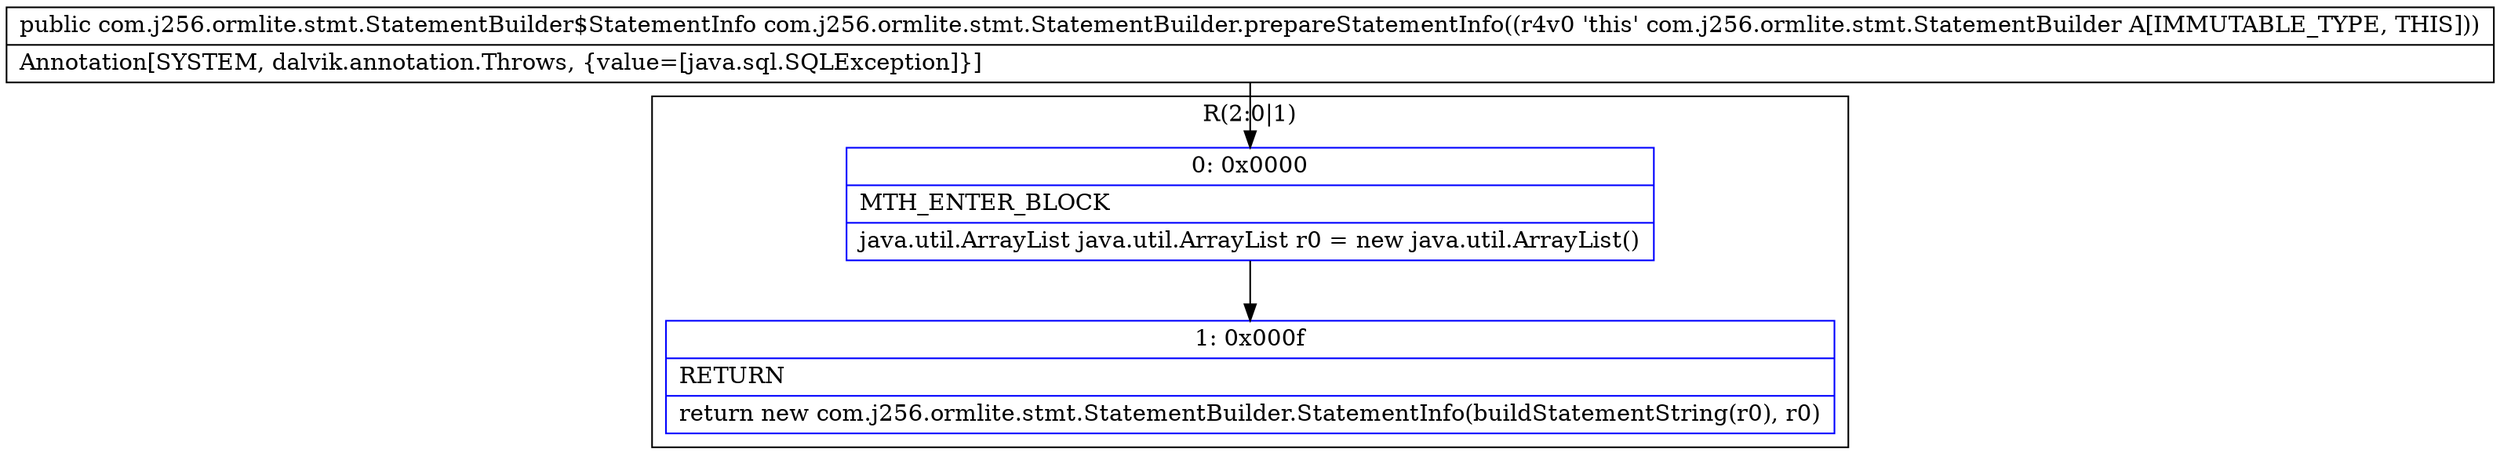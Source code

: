 digraph "CFG forcom.j256.ormlite.stmt.StatementBuilder.prepareStatementInfo()Lcom\/j256\/ormlite\/stmt\/StatementBuilder$StatementInfo;" {
subgraph cluster_Region_494036031 {
label = "R(2:0|1)";
node [shape=record,color=blue];
Node_0 [shape=record,label="{0\:\ 0x0000|MTH_ENTER_BLOCK\l|java.util.ArrayList java.util.ArrayList r0 = new java.util.ArrayList()\l}"];
Node_1 [shape=record,label="{1\:\ 0x000f|RETURN\l|return new com.j256.ormlite.stmt.StatementBuilder.StatementInfo(buildStatementString(r0), r0)\l}"];
}
MethodNode[shape=record,label="{public com.j256.ormlite.stmt.StatementBuilder$StatementInfo com.j256.ormlite.stmt.StatementBuilder.prepareStatementInfo((r4v0 'this' com.j256.ormlite.stmt.StatementBuilder A[IMMUTABLE_TYPE, THIS]))  | Annotation[SYSTEM, dalvik.annotation.Throws, \{value=[java.sql.SQLException]\}]\l}"];
MethodNode -> Node_0;
Node_0 -> Node_1;
}

